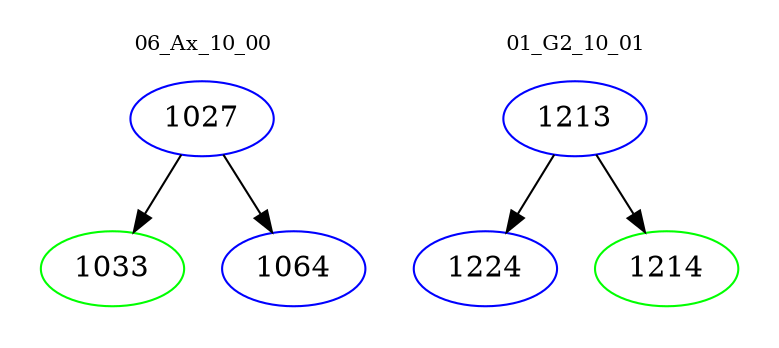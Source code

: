 digraph{
subgraph cluster_0 {
color = white
label = "06_Ax_10_00";
fontsize=10;
T0_1027 [label="1027", color="blue"]
T0_1027 -> T0_1033 [color="black"]
T0_1033 [label="1033", color="green"]
T0_1027 -> T0_1064 [color="black"]
T0_1064 [label="1064", color="blue"]
}
subgraph cluster_1 {
color = white
label = "01_G2_10_01";
fontsize=10;
T1_1213 [label="1213", color="blue"]
T1_1213 -> T1_1224 [color="black"]
T1_1224 [label="1224", color="blue"]
T1_1213 -> T1_1214 [color="black"]
T1_1214 [label="1214", color="green"]
}
}
